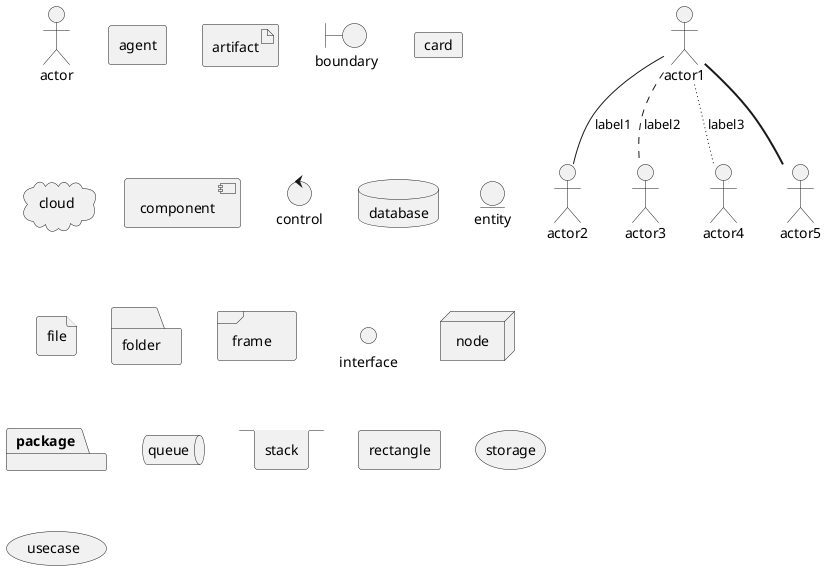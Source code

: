 ' Deployment Diagram
' Description - It depicts the physical resources in a system, including nodes, components, and connections

' Relation in between symbols
' --------------
' |   Symbol   |
' |------------|
' |     --     |
' |     ..     |
' |     ~~     |
' |     ==     |
' --------------

@startuml
' Style area

' Icons area

' Skip Parameteres

' Header Title area

' all deployment key definition
actor actor
agent agent
artifact artifact
boundary boundary
card card
cloud cloud
component component
control control
database database
entity entity
file file
folder folder
frame frame
interface  interface
node node
package package
queue queue
stack stack
rectangle rectangle
storage storage
usecase usecase

actor1 -- actor2 : label1
actor1 .. actor3 : label2
actor1 ~~ actor4 : label3
actor1 == actor5

@enduml